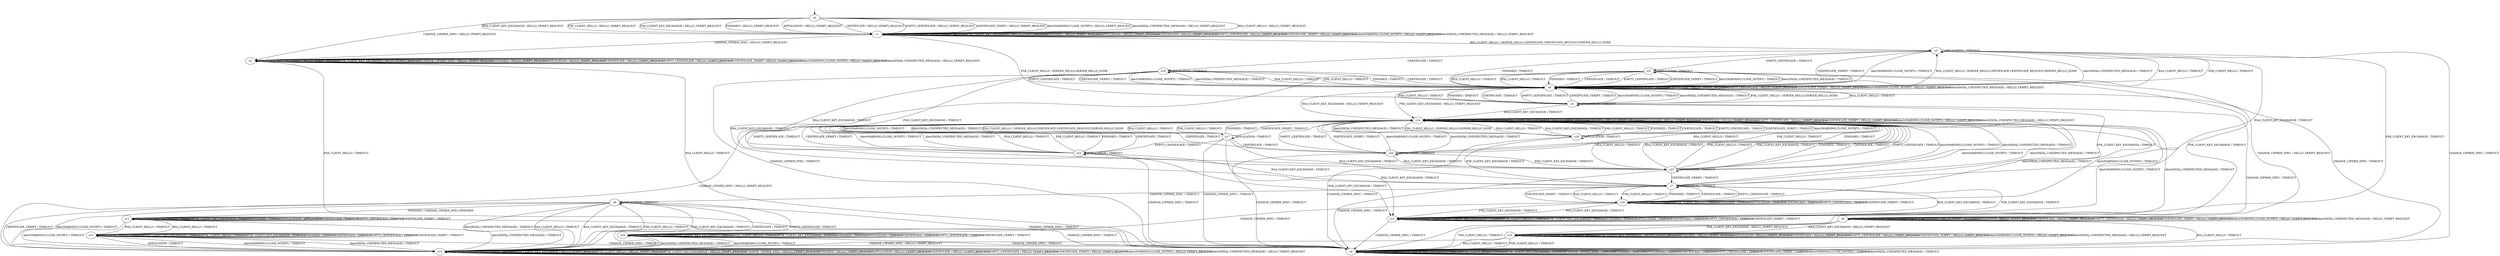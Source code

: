 digraph h10 {
s0 [label="s0"];
s1 [label="s1"];
s2 [label="s2"];
s3 [label="s3"];
s4 [label="s4"];
s5 [label="s5"];
s6 [label="s6"];
s7 [label="s7"];
s13 [label="s13"];
s14 [label="s14"];
s19 [label="s19"];
s21 [label="s21"];
s8 [label="s8"];
s9 [label="s9"];
s16 [label="s16"];
s17 [label="s17"];
s18 [label="s18"];
s23 [label="s23"];
s10 [label="s10"];
s11 [label="s11"];
s15 [label="s15"];
s20 [label="s20"];
s22 [label="s22"];
s24 [label="s24"];
s12 [label="s12"];
s0 -> s1 [label="RSA_CLIENT_HELLO / HELLO_VERIFY_REQUEST"];
s0 -> s1 [label="RSA_CLIENT_KEY_EXCHANGE / HELLO_VERIFY_REQUEST"];
s0 -> s1 [label="PSK_CLIENT_HELLO / HELLO_VERIFY_REQUEST"];
s0 -> s1 [label="PSK_CLIENT_KEY_EXCHANGE / HELLO_VERIFY_REQUEST"];
s0 -> s2 [label="CHANGE_CIPHER_SPEC / HELLO_VERIFY_REQUEST"];
s0 -> s1 [label="FINISHED / HELLO_VERIFY_REQUEST"];
s0 -> s1 [label="APPLICATION / HELLO_VERIFY_REQUEST"];
s0 -> s1 [label="CERTIFICATE / HELLO_VERIFY_REQUEST"];
s0 -> s1 [label="EMPTY_CERTIFICATE / HELLO_VERIFY_REQUEST"];
s0 -> s1 [label="CERTIFICATE_VERIFY / HELLO_VERIFY_REQUEST"];
s0 -> s1 [label="Alert(WARNING,CLOSE_NOTIFY) / HELLO_VERIFY_REQUEST"];
s0 -> s1 [label="Alert(FATAL,UNEXPECTED_MESSAGE) / HELLO_VERIFY_REQUEST"];
s1 -> s3 [label="RSA_CLIENT_HELLO / SERVER_HELLO,CERTIFICATE,CERTIFICATE_REQUEST,SERVER_HELLO_DONE"];
s1 -> s1 [label="RSA_CLIENT_KEY_EXCHANGE / HELLO_VERIFY_REQUEST"];
s1 -> s5 [label="PSK_CLIENT_HELLO / SERVER_HELLO,SERVER_HELLO_DONE"];
s1 -> s1 [label="PSK_CLIENT_KEY_EXCHANGE / HELLO_VERIFY_REQUEST"];
s1 -> s2 [label="CHANGE_CIPHER_SPEC / HELLO_VERIFY_REQUEST"];
s1 -> s1 [label="FINISHED / HELLO_VERIFY_REQUEST"];
s1 -> s1 [label="APPLICATION / HELLO_VERIFY_REQUEST"];
s1 -> s1 [label="CERTIFICATE / HELLO_VERIFY_REQUEST"];
s1 -> s1 [label="EMPTY_CERTIFICATE / HELLO_VERIFY_REQUEST"];
s1 -> s1 [label="CERTIFICATE_VERIFY / HELLO_VERIFY_REQUEST"];
s1 -> s1 [label="Alert(WARNING,CLOSE_NOTIFY) / HELLO_VERIFY_REQUEST"];
s1 -> s1 [label="Alert(FATAL,UNEXPECTED_MESSAGE) / HELLO_VERIFY_REQUEST"];
s2 -> s4 [label="RSA_CLIENT_HELLO / TIMEOUT"];
s2 -> s2 [label="RSA_CLIENT_KEY_EXCHANGE / HELLO_VERIFY_REQUEST"];
s2 -> s4 [label="PSK_CLIENT_HELLO / TIMEOUT"];
s2 -> s2 [label="PSK_CLIENT_KEY_EXCHANGE / HELLO_VERIFY_REQUEST"];
s2 -> s2 [label="CHANGE_CIPHER_SPEC / HELLO_VERIFY_REQUEST"];
s2 -> s2 [label="FINISHED / HELLO_VERIFY_REQUEST"];
s2 -> s2 [label="APPLICATION / HELLO_VERIFY_REQUEST"];
s2 -> s2 [label="CERTIFICATE / HELLO_VERIFY_REQUEST"];
s2 -> s2 [label="EMPTY_CERTIFICATE / HELLO_VERIFY_REQUEST"];
s2 -> s2 [label="CERTIFICATE_VERIFY / HELLO_VERIFY_REQUEST"];
s2 -> s2 [label="Alert(WARNING,CLOSE_NOTIFY) / HELLO_VERIFY_REQUEST"];
s2 -> s2 [label="Alert(FATAL,UNEXPECTED_MESSAGE) / HELLO_VERIFY_REQUEST"];
s3 -> s6 [label="RSA_CLIENT_HELLO / TIMEOUT"];
s3 -> s7 [label="RSA_CLIENT_KEY_EXCHANGE / TIMEOUT"];
s3 -> s6 [label="PSK_CLIENT_HELLO / TIMEOUT"];
s3 -> s13 [label="PSK_CLIENT_KEY_EXCHANGE / TIMEOUT"];
s3 -> s4 [label="CHANGE_CIPHER_SPEC / TIMEOUT"];
s3 -> s6 [label="FINISHED / TIMEOUT"];
s3 -> s3 [label="APPLICATION / TIMEOUT"];
s3 -> s19 [label="CERTIFICATE / TIMEOUT"];
s3 -> s21 [label="EMPTY_CERTIFICATE / TIMEOUT"];
s3 -> s6 [label="CERTIFICATE_VERIFY / TIMEOUT"];
s3 -> s6 [label="Alert(WARNING,CLOSE_NOTIFY) / TIMEOUT"];
s3 -> s6 [label="Alert(FATAL,UNEXPECTED_MESSAGE) / TIMEOUT"];
s4 -> s4 [label="RSA_CLIENT_HELLO / TIMEOUT"];
s4 -> s4 [label="RSA_CLIENT_KEY_EXCHANGE / TIMEOUT"];
s4 -> s4 [label="PSK_CLIENT_HELLO / TIMEOUT"];
s4 -> s4 [label="PSK_CLIENT_KEY_EXCHANGE / TIMEOUT"];
s4 -> s4 [label="CHANGE_CIPHER_SPEC / TIMEOUT"];
s4 -> s4 [label="FINISHED / TIMEOUT"];
s4 -> s4 [label="APPLICATION / TIMEOUT"];
s4 -> s4 [label="CERTIFICATE / TIMEOUT"];
s4 -> s4 [label="EMPTY_CERTIFICATE / TIMEOUT"];
s4 -> s4 [label="CERTIFICATE_VERIFY / TIMEOUT"];
s4 -> s4 [label="Alert(WARNING,CLOSE_NOTIFY) / TIMEOUT"];
s4 -> s4 [label="Alert(FATAL,UNEXPECTED_MESSAGE) / TIMEOUT"];
s5 -> s6 [label="RSA_CLIENT_HELLO / TIMEOUT"];
s5 -> s14 [label="RSA_CLIENT_KEY_EXCHANGE / TIMEOUT"];
s5 -> s6 [label="PSK_CLIENT_HELLO / TIMEOUT"];
s5 -> s7 [label="PSK_CLIENT_KEY_EXCHANGE / TIMEOUT"];
s5 -> s4 [label="CHANGE_CIPHER_SPEC / TIMEOUT"];
s5 -> s6 [label="FINISHED / TIMEOUT"];
s5 -> s5 [label="APPLICATION / TIMEOUT"];
s5 -> s6 [label="CERTIFICATE / TIMEOUT"];
s5 -> s6 [label="EMPTY_CERTIFICATE / TIMEOUT"];
s5 -> s6 [label="CERTIFICATE_VERIFY / TIMEOUT"];
s5 -> s6 [label="Alert(WARNING,CLOSE_NOTIFY) / TIMEOUT"];
s5 -> s6 [label="Alert(FATAL,UNEXPECTED_MESSAGE) / TIMEOUT"];
s6 -> s3 [label="RSA_CLIENT_HELLO / SERVER_HELLO,CERTIFICATE,CERTIFICATE_REQUEST,SERVER_HELLO_DONE"];
s6 -> s14 [label="RSA_CLIENT_KEY_EXCHANGE / HELLO_VERIFY_REQUEST"];
s6 -> s5 [label="PSK_CLIENT_HELLO / SERVER_HELLO,SERVER_HELLO_DONE"];
s6 -> s14 [label="PSK_CLIENT_KEY_EXCHANGE / HELLO_VERIFY_REQUEST"];
s6 -> s8 [label="CHANGE_CIPHER_SPEC / HELLO_VERIFY_REQUEST"];
s6 -> s6 [label="FINISHED / HELLO_VERIFY_REQUEST"];
s6 -> s6 [label="APPLICATION / HELLO_VERIFY_REQUEST"];
s6 -> s6 [label="CERTIFICATE / HELLO_VERIFY_REQUEST"];
s6 -> s6 [label="EMPTY_CERTIFICATE / HELLO_VERIFY_REQUEST"];
s6 -> s6 [label="CERTIFICATE_VERIFY / HELLO_VERIFY_REQUEST"];
s6 -> s6 [label="Alert(WARNING,CLOSE_NOTIFY) / HELLO_VERIFY_REQUEST"];
s6 -> s6 [label="Alert(FATAL,UNEXPECTED_MESSAGE) / HELLO_VERIFY_REQUEST"];
s7 -> s16 [label="RSA_CLIENT_HELLO / TIMEOUT"];
s7 -> s13 [label="RSA_CLIENT_KEY_EXCHANGE / TIMEOUT"];
s7 -> s16 [label="PSK_CLIENT_HELLO / TIMEOUT"];
s7 -> s13 [label="PSK_CLIENT_KEY_EXCHANGE / TIMEOUT"];
s7 -> s9 [label="CHANGE_CIPHER_SPEC / TIMEOUT"];
s7 -> s16 [label="FINISHED / TIMEOUT"];
s7 -> s7 [label="APPLICATION / TIMEOUT"];
s7 -> s16 [label="CERTIFICATE / TIMEOUT"];
s7 -> s16 [label="EMPTY_CERTIFICATE / TIMEOUT"];
s7 -> s16 [label="CERTIFICATE_VERIFY / TIMEOUT"];
s7 -> s14 [label="Alert(WARNING,CLOSE_NOTIFY) / TIMEOUT"];
s7 -> s14 [label="Alert(FATAL,UNEXPECTED_MESSAGE) / TIMEOUT"];
s13 -> s13 [label="RSA_CLIENT_HELLO / TIMEOUT"];
s13 -> s13 [label="RSA_CLIENT_KEY_EXCHANGE / TIMEOUT"];
s13 -> s13 [label="PSK_CLIENT_HELLO / TIMEOUT"];
s13 -> s13 [label="PSK_CLIENT_KEY_EXCHANGE / TIMEOUT"];
s13 -> s4 [label="CHANGE_CIPHER_SPEC / TIMEOUT"];
s13 -> s13 [label="FINISHED / TIMEOUT"];
s13 -> s13 [label="APPLICATION / TIMEOUT"];
s13 -> s13 [label="CERTIFICATE / TIMEOUT"];
s13 -> s13 [label="EMPTY_CERTIFICATE / TIMEOUT"];
s13 -> s13 [label="CERTIFICATE_VERIFY / TIMEOUT"];
s13 -> s14 [label="Alert(WARNING,CLOSE_NOTIFY) / TIMEOUT"];
s13 -> s14 [label="Alert(FATAL,UNEXPECTED_MESSAGE) / TIMEOUT"];
s14 -> s17 [label="RSA_CLIENT_HELLO / SERVER_HELLO,CERTIFICATE,CERTIFICATE_REQUEST,SERVER_HELLO_DONE"];
s14 -> s14 [label="RSA_CLIENT_KEY_EXCHANGE / HELLO_VERIFY_REQUEST"];
s14 -> s18 [label="PSK_CLIENT_HELLO / SERVER_HELLO,SERVER_HELLO_DONE"];
s14 -> s14 [label="PSK_CLIENT_KEY_EXCHANGE / HELLO_VERIFY_REQUEST"];
s14 -> s10 [label="CHANGE_CIPHER_SPEC / HELLO_VERIFY_REQUEST"];
s14 -> s14 [label="FINISHED / HELLO_VERIFY_REQUEST"];
s14 -> s14 [label="APPLICATION / HELLO_VERIFY_REQUEST"];
s14 -> s14 [label="CERTIFICATE / HELLO_VERIFY_REQUEST"];
s14 -> s14 [label="EMPTY_CERTIFICATE / HELLO_VERIFY_REQUEST"];
s14 -> s14 [label="CERTIFICATE_VERIFY / HELLO_VERIFY_REQUEST"];
s14 -> s14 [label="Alert(WARNING,CLOSE_NOTIFY) / HELLO_VERIFY_REQUEST"];
s14 -> s14 [label="Alert(FATAL,UNEXPECTED_MESSAGE) / HELLO_VERIFY_REQUEST"];
s19 -> s6 [label="RSA_CLIENT_HELLO / TIMEOUT"];
s19 -> s23 [label="RSA_CLIENT_KEY_EXCHANGE / TIMEOUT"];
s19 -> s6 [label="PSK_CLIENT_HELLO / TIMEOUT"];
s19 -> s23 [label="PSK_CLIENT_KEY_EXCHANGE / TIMEOUT"];
s19 -> s4 [label="CHANGE_CIPHER_SPEC / TIMEOUT"];
s19 -> s6 [label="FINISHED / TIMEOUT"];
s19 -> s19 [label="APPLICATION / TIMEOUT"];
s19 -> s6 [label="CERTIFICATE / TIMEOUT"];
s19 -> s6 [label="EMPTY_CERTIFICATE / TIMEOUT"];
s19 -> s6 [label="CERTIFICATE_VERIFY / TIMEOUT"];
s19 -> s6 [label="Alert(WARNING,CLOSE_NOTIFY) / TIMEOUT"];
s19 -> s6 [label="Alert(FATAL,UNEXPECTED_MESSAGE) / TIMEOUT"];
s21 -> s6 [label="RSA_CLIENT_HELLO / TIMEOUT"];
s21 -> s7 [label="RSA_CLIENT_KEY_EXCHANGE / TIMEOUT"];
s21 -> s6 [label="PSK_CLIENT_HELLO / TIMEOUT"];
s21 -> s13 [label="PSK_CLIENT_KEY_EXCHANGE / TIMEOUT"];
s21 -> s4 [label="CHANGE_CIPHER_SPEC / TIMEOUT"];
s21 -> s6 [label="FINISHED / TIMEOUT"];
s21 -> s21 [label="APPLICATION / TIMEOUT"];
s21 -> s6 [label="CERTIFICATE / TIMEOUT"];
s21 -> s6 [label="EMPTY_CERTIFICATE / TIMEOUT"];
s21 -> s6 [label="CERTIFICATE_VERIFY / TIMEOUT"];
s21 -> s6 [label="Alert(WARNING,CLOSE_NOTIFY) / TIMEOUT"];
s21 -> s6 [label="Alert(FATAL,UNEXPECTED_MESSAGE) / TIMEOUT"];
s8 -> s4 [label="RSA_CLIENT_HELLO / TIMEOUT"];
s8 -> s15 [label="RSA_CLIENT_KEY_EXCHANGE / HELLO_VERIFY_REQUEST"];
s8 -> s4 [label="PSK_CLIENT_HELLO / TIMEOUT"];
s8 -> s15 [label="PSK_CLIENT_KEY_EXCHANGE / HELLO_VERIFY_REQUEST"];
s8 -> s8 [label="CHANGE_CIPHER_SPEC / HELLO_VERIFY_REQUEST"];
s8 -> s8 [label="FINISHED / HELLO_VERIFY_REQUEST"];
s8 -> s8 [label="APPLICATION / HELLO_VERIFY_REQUEST"];
s8 -> s8 [label="CERTIFICATE / HELLO_VERIFY_REQUEST"];
s8 -> s8 [label="EMPTY_CERTIFICATE / HELLO_VERIFY_REQUEST"];
s8 -> s8 [label="CERTIFICATE_VERIFY / HELLO_VERIFY_REQUEST"];
s8 -> s8 [label="Alert(WARNING,CLOSE_NOTIFY) / HELLO_VERIFY_REQUEST"];
s8 -> s8 [label="Alert(FATAL,UNEXPECTED_MESSAGE) / HELLO_VERIFY_REQUEST"];
s9 -> s10 [label="RSA_CLIENT_HELLO / TIMEOUT"];
s9 -> s10 [label="RSA_CLIENT_KEY_EXCHANGE / TIMEOUT"];
s9 -> s10 [label="PSK_CLIENT_HELLO / TIMEOUT"];
s9 -> s10 [label="PSK_CLIENT_KEY_EXCHANGE / TIMEOUT"];
s9 -> s4 [label="CHANGE_CIPHER_SPEC / TIMEOUT"];
s9 -> s11 [label="FINISHED / CHANGE_CIPHER_SPEC,FINISHED"];
s9 -> s9 [label="APPLICATION / TIMEOUT"];
s9 -> s10 [label="CERTIFICATE / TIMEOUT"];
s9 -> s10 [label="EMPTY_CERTIFICATE / TIMEOUT"];
s9 -> s10 [label="CERTIFICATE_VERIFY / TIMEOUT"];
s9 -> s10 [label="Alert(WARNING,CLOSE_NOTIFY) / TIMEOUT"];
s9 -> s10 [label="Alert(FATAL,UNEXPECTED_MESSAGE) / TIMEOUT"];
s16 -> s16 [label="RSA_CLIENT_HELLO / TIMEOUT"];
s16 -> s13 [label="RSA_CLIENT_KEY_EXCHANGE / TIMEOUT"];
s16 -> s16 [label="PSK_CLIENT_HELLO / TIMEOUT"];
s16 -> s13 [label="PSK_CLIENT_KEY_EXCHANGE / TIMEOUT"];
s16 -> s24 [label="CHANGE_CIPHER_SPEC / TIMEOUT"];
s16 -> s16 [label="FINISHED / TIMEOUT"];
s16 -> s16 [label="APPLICATION / TIMEOUT"];
s16 -> s16 [label="CERTIFICATE / TIMEOUT"];
s16 -> s16 [label="EMPTY_CERTIFICATE / TIMEOUT"];
s16 -> s16 [label="CERTIFICATE_VERIFY / TIMEOUT"];
s16 -> s14 [label="Alert(WARNING,CLOSE_NOTIFY) / TIMEOUT"];
s16 -> s14 [label="Alert(FATAL,UNEXPECTED_MESSAGE) / TIMEOUT"];
s17 -> s14 [label="RSA_CLIENT_HELLO / TIMEOUT"];
s17 -> s7 [label="RSA_CLIENT_KEY_EXCHANGE / TIMEOUT"];
s17 -> s14 [label="PSK_CLIENT_HELLO / TIMEOUT"];
s17 -> s13 [label="PSK_CLIENT_KEY_EXCHANGE / TIMEOUT"];
s17 -> s4 [label="CHANGE_CIPHER_SPEC / TIMEOUT"];
s17 -> s14 [label="FINISHED / TIMEOUT"];
s17 -> s17 [label="APPLICATION / TIMEOUT"];
s17 -> s20 [label="CERTIFICATE / TIMEOUT"];
s17 -> s22 [label="EMPTY_CERTIFICATE / TIMEOUT"];
s17 -> s14 [label="CERTIFICATE_VERIFY / TIMEOUT"];
s17 -> s14 [label="Alert(WARNING,CLOSE_NOTIFY) / TIMEOUT"];
s17 -> s14 [label="Alert(FATAL,UNEXPECTED_MESSAGE) / TIMEOUT"];
s18 -> s14 [label="RSA_CLIENT_HELLO / TIMEOUT"];
s18 -> s14 [label="RSA_CLIENT_KEY_EXCHANGE / TIMEOUT"];
s18 -> s14 [label="PSK_CLIENT_HELLO / TIMEOUT"];
s18 -> s7 [label="PSK_CLIENT_KEY_EXCHANGE / TIMEOUT"];
s18 -> s4 [label="CHANGE_CIPHER_SPEC / TIMEOUT"];
s18 -> s14 [label="FINISHED / TIMEOUT"];
s18 -> s18 [label="APPLICATION / TIMEOUT"];
s18 -> s14 [label="CERTIFICATE / TIMEOUT"];
s18 -> s14 [label="EMPTY_CERTIFICATE / TIMEOUT"];
s18 -> s14 [label="CERTIFICATE_VERIFY / TIMEOUT"];
s18 -> s14 [label="Alert(WARNING,CLOSE_NOTIFY) / TIMEOUT"];
s18 -> s14 [label="Alert(FATAL,UNEXPECTED_MESSAGE) / TIMEOUT"];
s23 -> s14 [label="RSA_CLIENT_HELLO / TIMEOUT"];
s23 -> s14 [label="RSA_CLIENT_KEY_EXCHANGE / TIMEOUT"];
s23 -> s14 [label="PSK_CLIENT_HELLO / TIMEOUT"];
s23 -> s14 [label="PSK_CLIENT_KEY_EXCHANGE / TIMEOUT"];
s23 -> s4 [label="CHANGE_CIPHER_SPEC / TIMEOUT"];
s23 -> s14 [label="FINISHED / TIMEOUT"];
s23 -> s23 [label="APPLICATION / TIMEOUT"];
s23 -> s14 [label="CERTIFICATE / TIMEOUT"];
s23 -> s14 [label="EMPTY_CERTIFICATE / TIMEOUT"];
s23 -> s7 [label="CERTIFICATE_VERIFY / TIMEOUT"];
s23 -> s14 [label="Alert(WARNING,CLOSE_NOTIFY) / TIMEOUT"];
s23 -> s14 [label="Alert(FATAL,UNEXPECTED_MESSAGE) / TIMEOUT"];
s10 -> s10 [label="RSA_CLIENT_HELLO / HELLO_VERIFY_REQUEST"];
s10 -> s10 [label="RSA_CLIENT_KEY_EXCHANGE / HELLO_VERIFY_REQUEST"];
s10 -> s10 [label="PSK_CLIENT_HELLO / HELLO_VERIFY_REQUEST"];
s10 -> s10 [label="PSK_CLIENT_KEY_EXCHANGE / HELLO_VERIFY_REQUEST"];
s10 -> s10 [label="CHANGE_CIPHER_SPEC / HELLO_VERIFY_REQUEST"];
s10 -> s10 [label="FINISHED / HELLO_VERIFY_REQUEST"];
s10 -> s10 [label="APPLICATION / HELLO_VERIFY_REQUEST"];
s10 -> s10 [label="CERTIFICATE / HELLO_VERIFY_REQUEST"];
s10 -> s10 [label="EMPTY_CERTIFICATE / HELLO_VERIFY_REQUEST"];
s10 -> s10 [label="CERTIFICATE_VERIFY / HELLO_VERIFY_REQUEST"];
s10 -> s10 [label="Alert(WARNING,CLOSE_NOTIFY) / HELLO_VERIFY_REQUEST"];
s10 -> s10 [label="Alert(FATAL,UNEXPECTED_MESSAGE) / HELLO_VERIFY_REQUEST"];
s11 -> s12 [label="RSA_CLIENT_HELLO / TIMEOUT"];
s11 -> s11 [label="RSA_CLIENT_KEY_EXCHANGE / TIMEOUT"];
s11 -> s12 [label="PSK_CLIENT_HELLO / TIMEOUT"];
s11 -> s11 [label="PSK_CLIENT_KEY_EXCHANGE / TIMEOUT"];
s11 -> s4 [label="CHANGE_CIPHER_SPEC / TIMEOUT"];
s11 -> s11 [label="FINISHED / TIMEOUT"];
s11 -> s11 [label="APPLICATION / APPLICATION"];
s11 -> s11 [label="CERTIFICATE / TIMEOUT"];
s11 -> s11 [label="EMPTY_CERTIFICATE / TIMEOUT"];
s11 -> s11 [label="CERTIFICATE_VERIFY / TIMEOUT"];
s11 -> s10 [label="Alert(WARNING,CLOSE_NOTIFY) / TIMEOUT"];
s11 -> s10 [label="Alert(FATAL,UNEXPECTED_MESSAGE) / TIMEOUT"];
s15 -> s4 [label="RSA_CLIENT_HELLO / TIMEOUT"];
s15 -> s15 [label="RSA_CLIENT_KEY_EXCHANGE / HELLO_VERIFY_REQUEST"];
s15 -> s4 [label="PSK_CLIENT_HELLO / TIMEOUT"];
s15 -> s15 [label="PSK_CLIENT_KEY_EXCHANGE / HELLO_VERIFY_REQUEST"];
s15 -> s10 [label="CHANGE_CIPHER_SPEC / HELLO_VERIFY_REQUEST"];
s15 -> s15 [label="FINISHED / HELLO_VERIFY_REQUEST"];
s15 -> s15 [label="APPLICATION / HELLO_VERIFY_REQUEST"];
s15 -> s15 [label="CERTIFICATE / HELLO_VERIFY_REQUEST"];
s15 -> s15 [label="EMPTY_CERTIFICATE / HELLO_VERIFY_REQUEST"];
s15 -> s15 [label="CERTIFICATE_VERIFY / HELLO_VERIFY_REQUEST"];
s15 -> s15 [label="Alert(WARNING,CLOSE_NOTIFY) / HELLO_VERIFY_REQUEST"];
s15 -> s15 [label="Alert(FATAL,UNEXPECTED_MESSAGE) / HELLO_VERIFY_REQUEST"];
s20 -> s14 [label="RSA_CLIENT_HELLO / TIMEOUT"];
s20 -> s23 [label="RSA_CLIENT_KEY_EXCHANGE / TIMEOUT"];
s20 -> s14 [label="PSK_CLIENT_HELLO / TIMEOUT"];
s20 -> s23 [label="PSK_CLIENT_KEY_EXCHANGE / TIMEOUT"];
s20 -> s4 [label="CHANGE_CIPHER_SPEC / TIMEOUT"];
s20 -> s14 [label="FINISHED / TIMEOUT"];
s20 -> s20 [label="APPLICATION / TIMEOUT"];
s20 -> s14 [label="CERTIFICATE / TIMEOUT"];
s20 -> s14 [label="EMPTY_CERTIFICATE / TIMEOUT"];
s20 -> s14 [label="CERTIFICATE_VERIFY / TIMEOUT"];
s20 -> s14 [label="Alert(WARNING,CLOSE_NOTIFY) / TIMEOUT"];
s20 -> s14 [label="Alert(FATAL,UNEXPECTED_MESSAGE) / TIMEOUT"];
s22 -> s14 [label="RSA_CLIENT_HELLO / TIMEOUT"];
s22 -> s7 [label="RSA_CLIENT_KEY_EXCHANGE / TIMEOUT"];
s22 -> s14 [label="PSK_CLIENT_HELLO / TIMEOUT"];
s22 -> s13 [label="PSK_CLIENT_KEY_EXCHANGE / TIMEOUT"];
s22 -> s4 [label="CHANGE_CIPHER_SPEC / TIMEOUT"];
s22 -> s14 [label="FINISHED / TIMEOUT"];
s22 -> s22 [label="APPLICATION / TIMEOUT"];
s22 -> s14 [label="CERTIFICATE / TIMEOUT"];
s22 -> s14 [label="EMPTY_CERTIFICATE / TIMEOUT"];
s22 -> s14 [label="CERTIFICATE_VERIFY / TIMEOUT"];
s22 -> s14 [label="Alert(WARNING,CLOSE_NOTIFY) / TIMEOUT"];
s22 -> s14 [label="Alert(FATAL,UNEXPECTED_MESSAGE) / TIMEOUT"];
s24 -> s24 [label="RSA_CLIENT_HELLO / TIMEOUT"];
s24 -> s24 [label="RSA_CLIENT_KEY_EXCHANGE / TIMEOUT"];
s24 -> s24 [label="PSK_CLIENT_HELLO / TIMEOUT"];
s24 -> s24 [label="PSK_CLIENT_KEY_EXCHANGE / TIMEOUT"];
s24 -> s4 [label="CHANGE_CIPHER_SPEC / TIMEOUT"];
s24 -> s24 [label="FINISHED / TIMEOUT"];
s24 -> s24 [label="APPLICATION / TIMEOUT"];
s24 -> s24 [label="CERTIFICATE / TIMEOUT"];
s24 -> s24 [label="EMPTY_CERTIFICATE / TIMEOUT"];
s24 -> s24 [label="CERTIFICATE_VERIFY / TIMEOUT"];
s24 -> s10 [label="Alert(WARNING,CLOSE_NOTIFY) / TIMEOUT"];
s24 -> s10 [label="Alert(FATAL,UNEXPECTED_MESSAGE) / TIMEOUT"];
s12 -> s12 [label="RSA_CLIENT_HELLO / TIMEOUT"];
s12 -> s12 [label="RSA_CLIENT_KEY_EXCHANGE / TIMEOUT"];
s12 -> s12 [label="PSK_CLIENT_HELLO / TIMEOUT"];
s12 -> s12 [label="PSK_CLIENT_KEY_EXCHANGE / TIMEOUT"];
s12 -> s4 [label="CHANGE_CIPHER_SPEC / TIMEOUT"];
s12 -> s12 [label="FINISHED / TIMEOUT"];
s12 -> s10 [label="APPLICATION / TIMEOUT"];
s12 -> s12 [label="CERTIFICATE / TIMEOUT"];
s12 -> s12 [label="EMPTY_CERTIFICATE / TIMEOUT"];
s12 -> s12 [label="CERTIFICATE_VERIFY / TIMEOUT"];
s12 -> s10 [label="Alert(WARNING,CLOSE_NOTIFY) / TIMEOUT"];
s12 -> s10 [label="Alert(FATAL,UNEXPECTED_MESSAGE) / TIMEOUT"];
__start0 [shape=none, label=""];
__start0 -> s0 [label=""];
}
